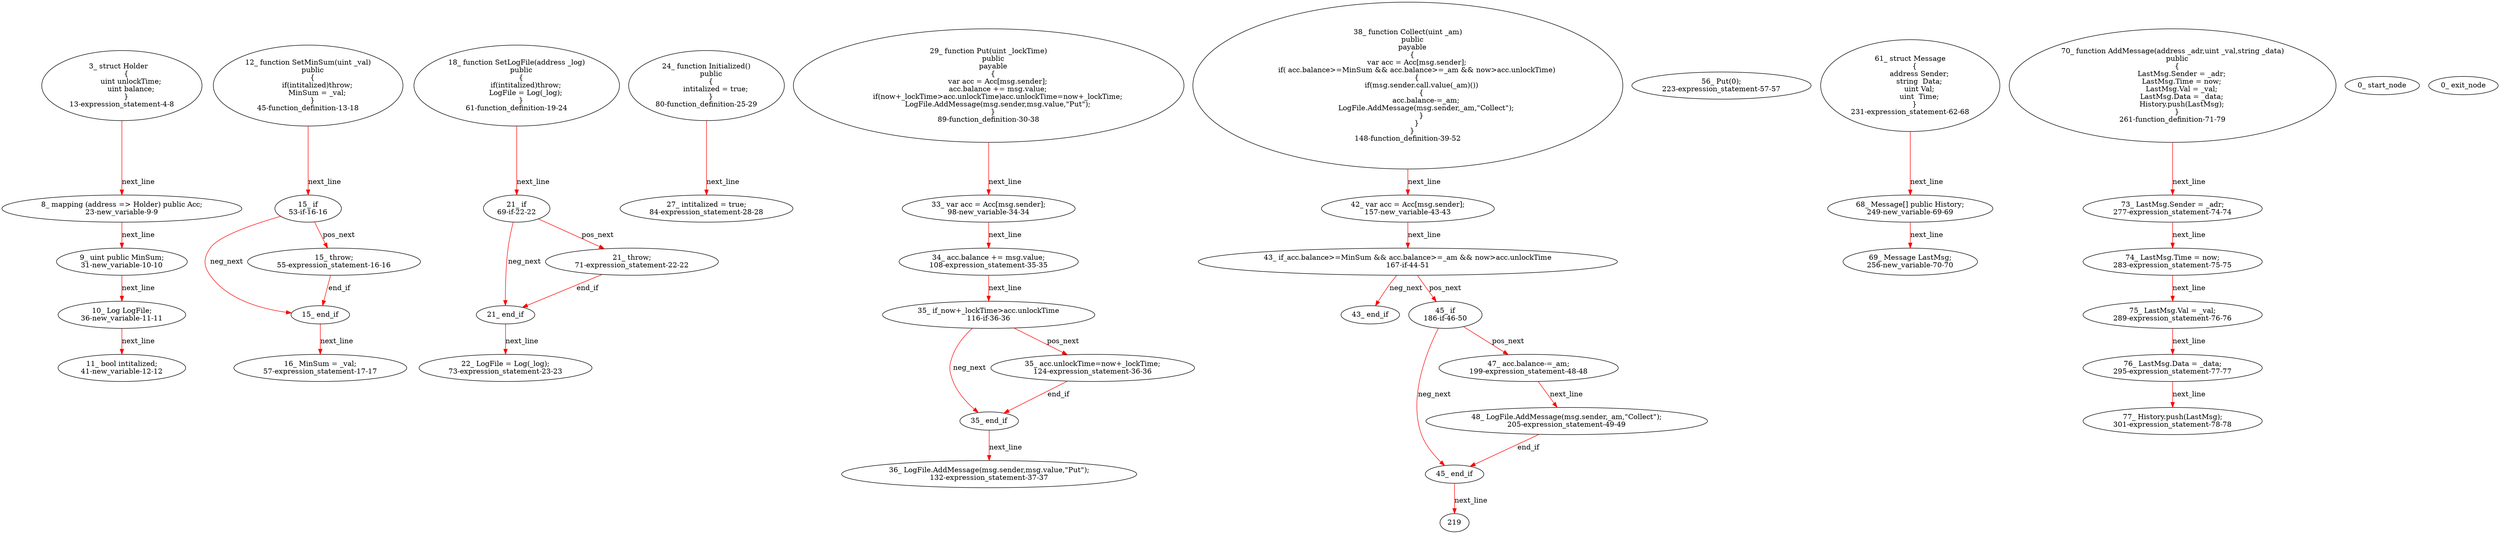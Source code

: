digraph  {
13 [label="3_ struct Holder   \n    {\n        uint unlockTime;\n        uint balance;\n    }\n13-expression_statement-4-8", method="Holder()", type_label=expression_statement];
23 [label="8_ mapping (address => Holder) public Acc;\n23-new_variable-9-9", method="", type_label=new_variable];
31 [label="9_ uint public MinSum;\n31-new_variable-10-10", method="", type_label=new_variable];
36 [label="10_ Log LogFile;\n36-new_variable-11-11", method="", type_label=new_variable];
41 [label="11_ bool intitalized;\n41-new_variable-12-12", method="", type_label=new_variable];
45 [label="12_ function SetMinSum(uint _val)\n    public\n    {\n        if(intitalized)throw;\n        MinSum = _val;\n    }\n45-function_definition-13-18", method="SetMinSum(uint _val)", type_label=function_definition];
53 [label="15_ if\n53-if-16-16", method="SetMinSum(uint _val)", type_label=if];
356 [label="15_ end_if", method="SetMinSum(uint _val)", type_label=end_if];
55 [label="15_ throw;\n55-expression_statement-16-16", method="SetMinSum(uint _val)", type_label=expression_statement];
57 [label="16_ MinSum = _val;\n57-expression_statement-17-17", method="SetMinSum(uint _val)", type_label=expression_statement];
61 [label="18_ function SetLogFile(address _log)\n    public\n    {\n        if(intitalized)throw;\n        LogFile = Log(_log);\n    }\n61-function_definition-19-24", method="SetLogFile(address _log)", type_label=function_definition];
69 [label="21_ if\n69-if-22-22", method="SetLogFile(address _log)", type_label=if];
372 [label="21_ end_if", method="SetLogFile(address _log)", type_label=end_if];
71 [label="21_ throw;\n71-expression_statement-22-22", method="SetLogFile(address _log)", type_label=expression_statement];
73 [label="22_ LogFile = Log(_log);\n73-expression_statement-23-23", method="SetLogFile(address _log)", type_label=expression_statement];
80 [label="24_ function Initialized()\n    public\n    {\n        intitalized = true;\n    }\n80-function_definition-25-29", method="Initialized()", type_label=function_definition];
84 [label="27_ intitalized = true;\n84-expression_statement-28-28", method="Initialized()", type_label=expression_statement];
89 [label="29_ function Put(uint _lockTime)\n    public\n    payable\n    {\n        var acc = Acc[msg.sender];\n        acc.balance += msg.value;\n        if(now+_lockTime>acc.unlockTime)acc.unlockTime=now+_lockTime;\n        LogFile.AddMessage(msg.sender,msg.value,\"Put\");\n    }\n89-function_definition-30-38", method="Put(uint _lockTime)", type_label=function_definition];
98 [label="33_ var acc = Acc[msg.sender];\n98-new_variable-34-34", method="Put(uint _lockTime)", type_label=new_variable];
108 [label="34_ acc.balance += msg.value;\n108-expression_statement-35-35", method="Put(uint _lockTime)", type_label=expression_statement];
116 [label="35_ if_now+_lockTime>acc.unlockTime\n116-if-36-36", method="Put(uint _lockTime)", type_label=if];
419 [label="35_ end_if", method="Put(uint _lockTime)", type_label=end_if];
124 [label="35_ acc.unlockTime=now+_lockTime;\n124-expression_statement-36-36", method="Put(uint _lockTime)", type_label=expression_statement];
132 [label="36_ LogFile.AddMessage(msg.sender,msg.value,\"Put\");\n132-expression_statement-37-37", method="Put(uint _lockTime)", type_label=expression_statement];
148 [label="38_ function Collect(uint _am)\n    public\n    payable\n    {\n        var acc = Acc[msg.sender];\n        if( acc.balance>=MinSum && acc.balance>=_am && now>acc.unlockTime)\n        {\n            if(msg.sender.call.value(_am)())\n            {\n                acc.balance-=_am;\n                LogFile.AddMessage(msg.sender,_am,\"Collect\");\n            }\n        }\n    }\n148-function_definition-39-52", method="Collect(uint _am)", type_label=function_definition];
157 [label="42_ var acc = Acc[msg.sender];\n157-new_variable-43-43", method="Collect(uint _am)", type_label=new_variable];
167 [label="43_ if_acc.balance>=MinSum && acc.balance>=_am && now>acc.unlockTime\n167-if-44-51", method="Collect(uint _am)", type_label=if];
470 [label="43_ end_if", method="Collect(uint _am)", type_label=end_if];
186 [label="45_ if\n186-if-46-50", method="Collect(uint _am)", type_label=if];
489 [label="45_ end_if", method="Collect(uint _am)", type_label=end_if];
199 [label="47_ acc.balance-=_am;\n199-expression_statement-48-48", method="Collect(uint _am)", type_label=expression_statement];
205 [label="48_ LogFile.AddMessage(msg.sender,_am,\"Collect\");\n205-expression_statement-49-49", method="Collect(uint _am)", type_label=expression_statement];
223 [label="56_ Put(0);\n223-expression_statement-57-57", method="", type_label=expression_statement];
231 [label="61_ struct Message\n    {\n        address Sender;\n        string  Data;\n        uint Val;\n        uint  Time;\n    }\n231-expression_statement-62-68", method="Message()", type_label=expression_statement];
249 [label="68_ Message[] public History;\n249-new_variable-69-69", method="", type_label=new_variable];
256 [label="69_ Message LastMsg;\n256-new_variable-70-70", method="", type_label=new_variable];
261 [label="70_ function AddMessage(address _adr,uint _val,string _data)\n    public\n    {\n        LastMsg.Sender = _adr;\n        LastMsg.Time = now;\n        LastMsg.Val = _val;\n        LastMsg.Data = _data;\n        History.push(LastMsg);\n    }\n261-function_definition-71-79", method="AddMessage(address _adr,uint _val,string _data)", type_label=function_definition];
277 [label="73_ LastMsg.Sender = _adr;\n277-expression_statement-74-74", method="AddMessage(address _adr,uint _val,string _data)", type_label=expression_statement];
283 [label="74_ LastMsg.Time = now;\n283-expression_statement-75-75", method="AddMessage(address _adr,uint _val,string _data)", type_label=expression_statement];
289 [label="75_ LastMsg.Val = _val;\n289-expression_statement-76-76", method="AddMessage(address _adr,uint _val,string _data)", type_label=expression_statement];
295 [label="76_ LastMsg.Data = _data;\n295-expression_statement-77-77", method="AddMessage(address _adr,uint _val,string _data)", type_label=expression_statement];
301 [label="77_ History.push(LastMsg);\n301-expression_statement-78-78", method="AddMessage(address _adr,uint _val,string _data)", type_label=expression_statement];
1 [label="0_ start_node", method="", type_label=start];
2 [label="0_ exit_node", method="", type_label=exit];
219;
13 -> 23  [color=red, controlflow_type=next_line, edge_type=CFG_edge, key=0, label=next_line];
23 -> 31  [color=red, controlflow_type=next_line, edge_type=CFG_edge, key=0, label=next_line];
31 -> 36  [color=red, controlflow_type=next_line, edge_type=CFG_edge, key=0, label=next_line];
36 -> 41  [color=red, controlflow_type=next_line, edge_type=CFG_edge, key=0, label=next_line];
45 -> 53  [color=red, controlflow_type=next_line, edge_type=CFG_edge, key=0, label=next_line];
53 -> 55  [color=red, controlflow_type=pos_next, edge_type=CFG_edge, key=0, label=pos_next];
53 -> 356  [color=red, controlflow_type=neg_next, edge_type=CFG_edge, key=0, label=neg_next];
356 -> 57  [color=red, controlflow_type=next_line, edge_type=CFG_edge, key=0, label=next_line];
55 -> 356  [color=red, controlflow_type=end_if, edge_type=CFG_edge, key=0, label=end_if];
61 -> 69  [color=red, controlflow_type=next_line, edge_type=CFG_edge, key=0, label=next_line];
69 -> 71  [color=red, controlflow_type=pos_next, edge_type=CFG_edge, key=0, label=pos_next];
69 -> 372  [color=red, controlflow_type=neg_next, edge_type=CFG_edge, key=0, label=neg_next];
372 -> 73  [color=red, controlflow_type=next_line, edge_type=CFG_edge, key=0, label=next_line];
71 -> 372  [color=red, controlflow_type=end_if, edge_type=CFG_edge, key=0, label=end_if];
80 -> 84  [color=red, controlflow_type=next_line, edge_type=CFG_edge, key=0, label=next_line];
89 -> 98  [color=red, controlflow_type=next_line, edge_type=CFG_edge, key=0, label=next_line];
98 -> 108  [color=red, controlflow_type=next_line, edge_type=CFG_edge, key=0, label=next_line];
108 -> 116  [color=red, controlflow_type=next_line, edge_type=CFG_edge, key=0, label=next_line];
116 -> 124  [color=red, controlflow_type=pos_next, edge_type=CFG_edge, key=0, label=pos_next];
116 -> 419  [color=red, controlflow_type=neg_next, edge_type=CFG_edge, key=0, label=neg_next];
419 -> 132  [color=red, controlflow_type=next_line, edge_type=CFG_edge, key=0, label=next_line];
124 -> 419  [color=red, controlflow_type=end_if, edge_type=CFG_edge, key=0, label=end_if];
148 -> 157  [color=red, controlflow_type=next_line, edge_type=CFG_edge, key=0, label=next_line];
157 -> 167  [color=red, controlflow_type=next_line, edge_type=CFG_edge, key=0, label=next_line];
167 -> 186  [color=red, controlflow_type=pos_next, edge_type=CFG_edge, key=0, label=pos_next];
167 -> 470  [color=red, controlflow_type=neg_next, edge_type=CFG_edge, key=0, label=neg_next];
186 -> 199  [color=red, controlflow_type=pos_next, edge_type=CFG_edge, key=0, label=pos_next];
186 -> 489  [color=red, controlflow_type=neg_next, edge_type=CFG_edge, key=0, label=neg_next];
489 -> 219  [color=red, controlflow_type=next_line, edge_type=CFG_edge, key=0, label=next_line];
199 -> 205  [color=red, controlflow_type=next_line, edge_type=CFG_edge, key=0, label=next_line];
205 -> 489  [color=red, controlflow_type=end_if, edge_type=CFG_edge, key=0, label=end_if];
231 -> 249  [color=red, controlflow_type=next_line, edge_type=CFG_edge, key=0, label=next_line];
249 -> 256  [color=red, controlflow_type=next_line, edge_type=CFG_edge, key=0, label=next_line];
261 -> 277  [color=red, controlflow_type=next_line, edge_type=CFG_edge, key=0, label=next_line];
277 -> 283  [color=red, controlflow_type=next_line, edge_type=CFG_edge, key=0, label=next_line];
283 -> 289  [color=red, controlflow_type=next_line, edge_type=CFG_edge, key=0, label=next_line];
289 -> 295  [color=red, controlflow_type=next_line, edge_type=CFG_edge, key=0, label=next_line];
295 -> 301  [color=red, controlflow_type=next_line, edge_type=CFG_edge, key=0, label=next_line];
}

